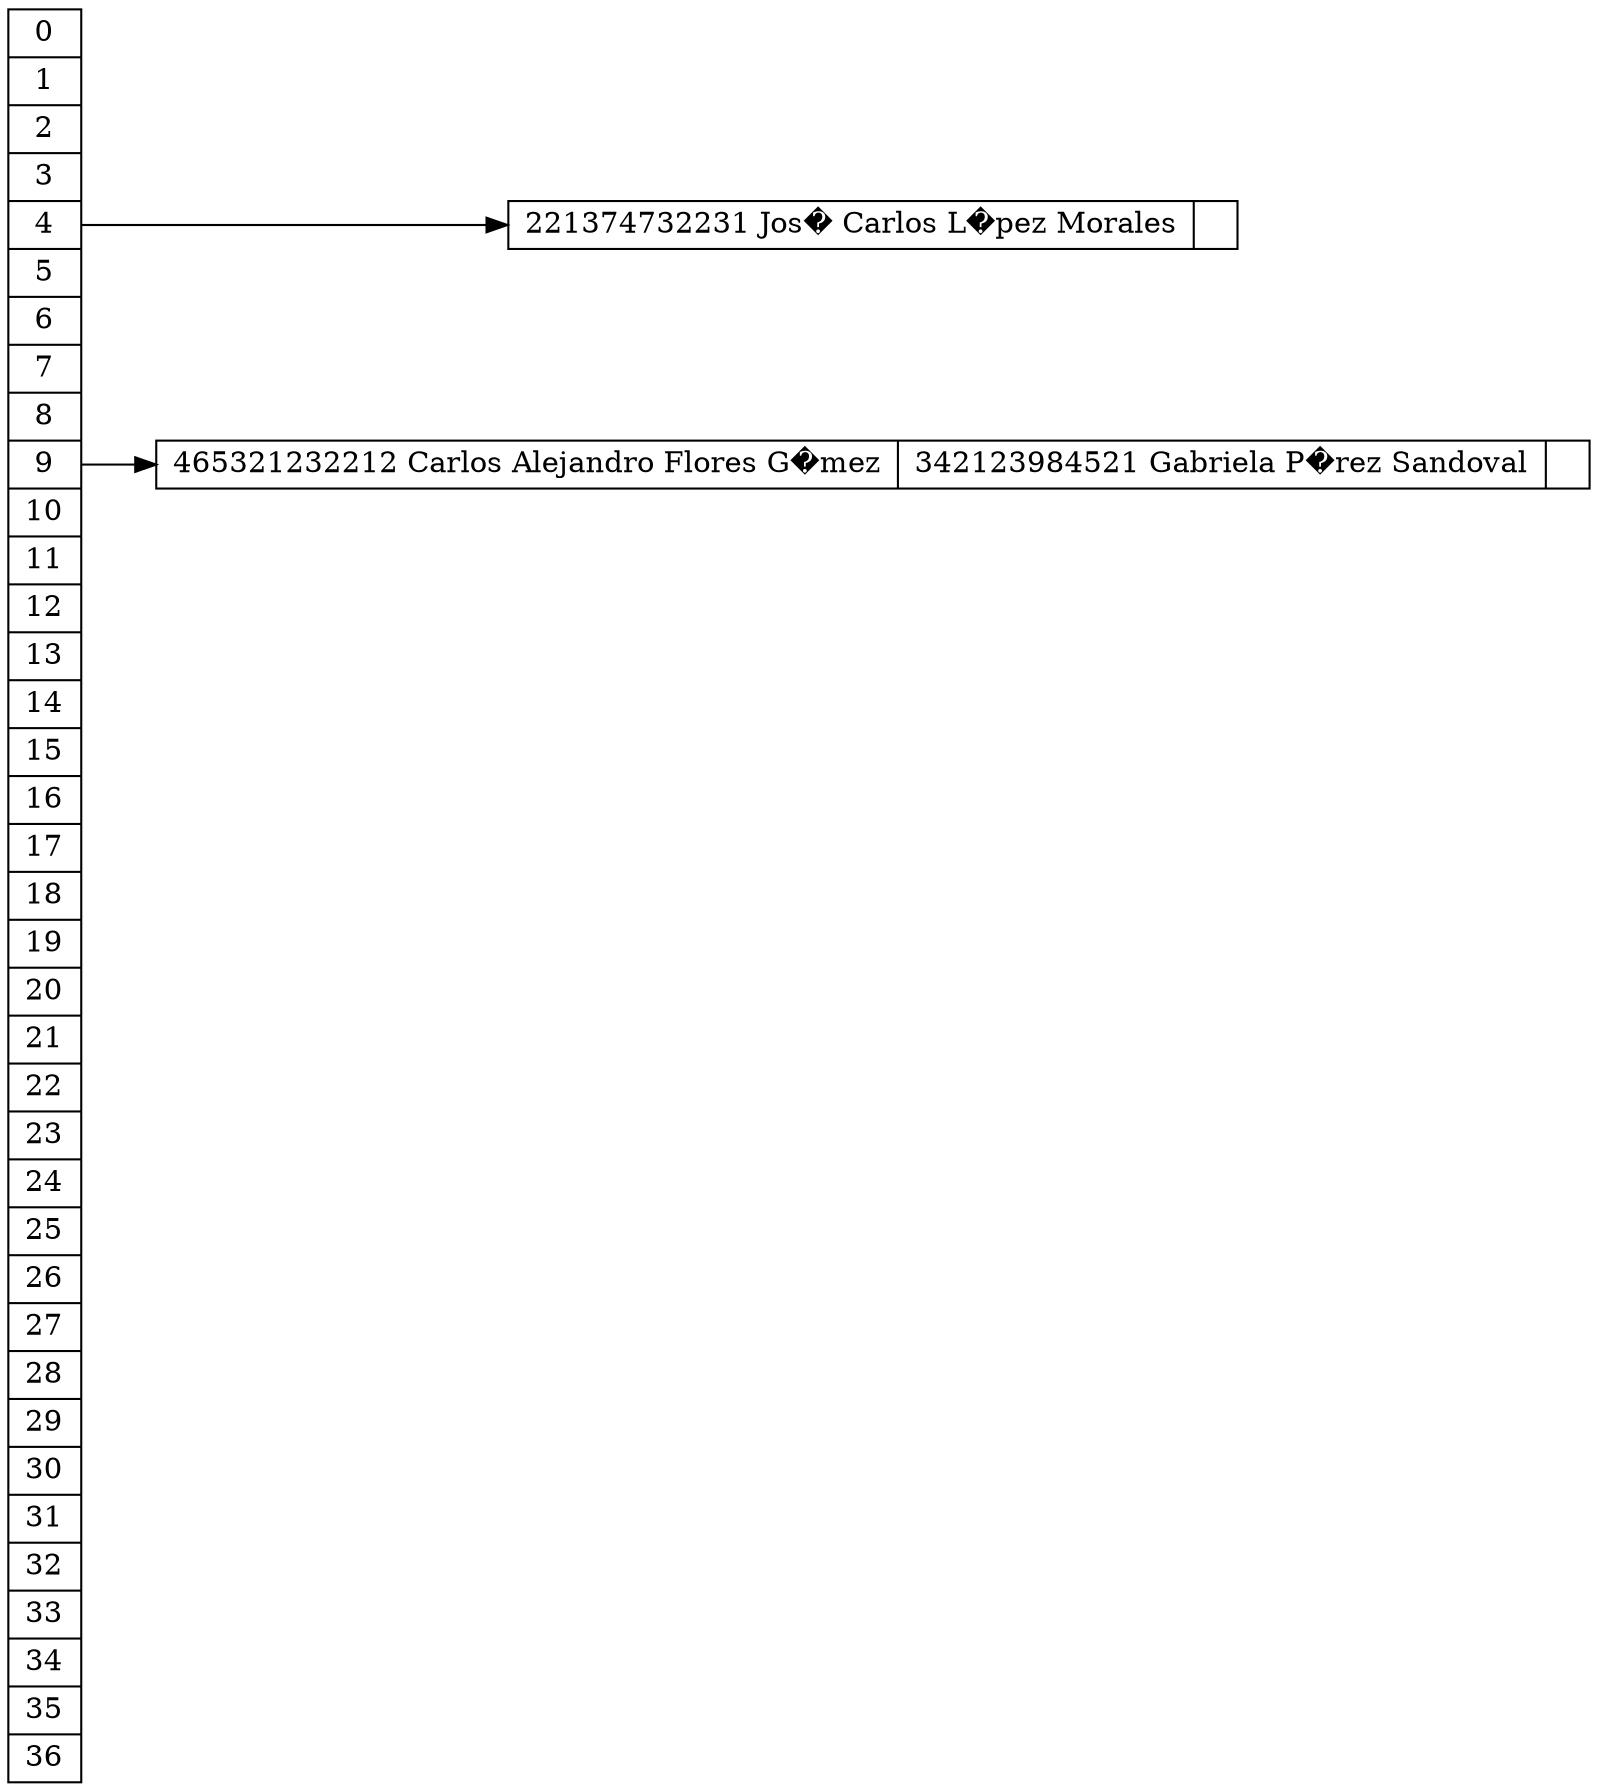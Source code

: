 digraph G{ 
nodesep =.01; 
rankdir = LR; 
node[shape=record,width=.1,height=1]; 
nodeArray[label="<f0>0|<f1>1|<f2>2|<f3>3|<f4>4|<f5>5|<f6>6|<f7>7|<f8>8|<f9>9|<f10>10|<f11>11|<f12>12|<f13>13|<f14>14|<f15>15|<f16>16|<f17>17|<f18>18|<f19>19|<f20>20|<f21>21|<f22>22|<f23>23|<f24>24|<f25>25|<f26>26|<f27>27|<f28>28|<f29>29|<f30>30|<f31>31|<f32>32|<f33>33|<f34>34|<f35>35|<f36>36"]; 
node4[label="{<7563485>221374732231 Jos� Carlos L�pez Morales|}", height = 0.1]; 
node9[label="{<774188>465321232212 Carlos Alejandro Flores G�mez|<15330583>342123984521 Gabriela P�rez Sandoval|}", height = 0.1]; 

nodeArray:f4->node4:f0; 
nodeArray:f9->node9:f0; 
} 
